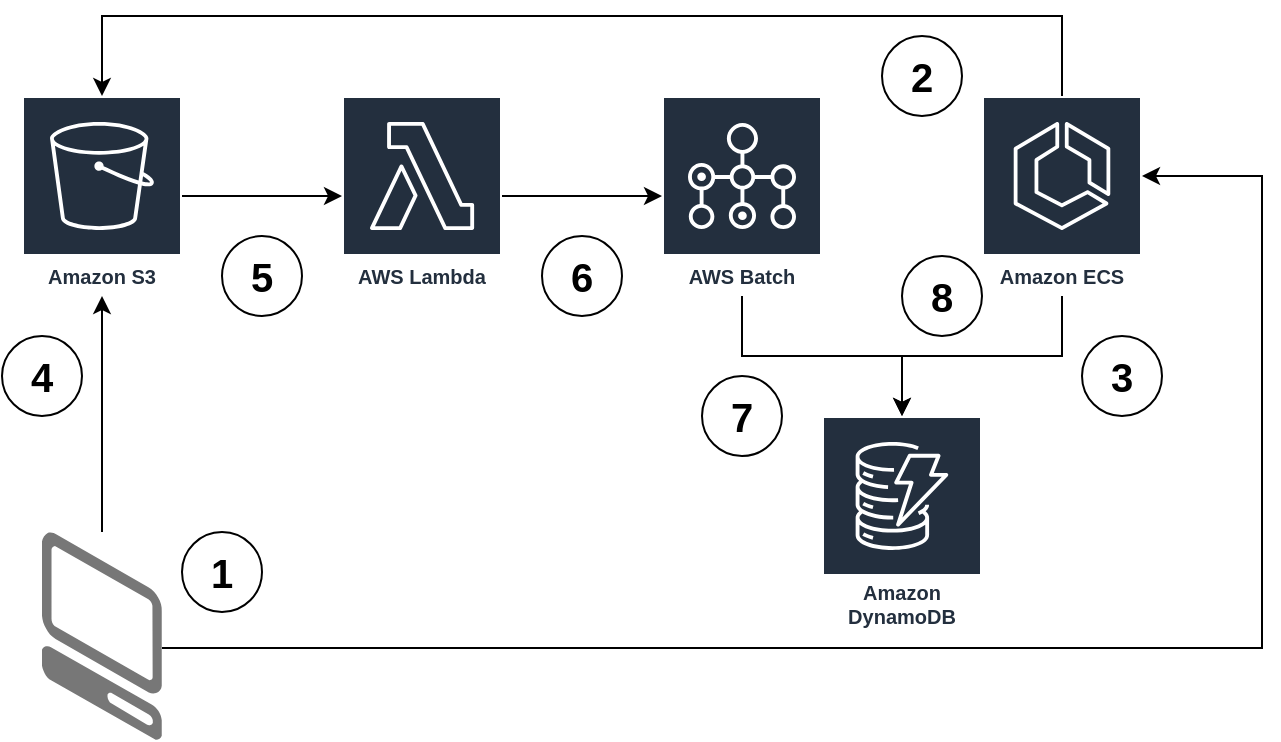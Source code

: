 <mxfile version="10.6.6" type="device"><diagram id="X-tttKUtSVDutYRgsdBx" name="Page-1"><mxGraphModel dx="918" dy="727" grid="1" gridSize="10" guides="1" tooltips="1" connect="1" arrows="1" fold="1" page="1" pageScale="1" pageWidth="850" pageHeight="1100" math="0" shadow="0"><root><mxCell id="0"/><mxCell id="1" parent="0"/><mxCell id="IfIoxt5axURX3jCZi2IF-7" value="" style="edgeStyle=orthogonalEdgeStyle;rounded=0;orthogonalLoop=1;jettySize=auto;html=1;" edge="1" parent="1" source="IfIoxt5axURX3jCZi2IF-1" target="IfIoxt5axURX3jCZi2IF-2"><mxGeometry relative="1" as="geometry"/></mxCell><mxCell id="IfIoxt5axURX3jCZi2IF-1" value="Amazon S3" style="outlineConnect=0;fontColor=#232F3E;gradientColor=none;strokeColor=#ffffff;fillColor=#232F3E;dashed=0;verticalLabelPosition=middle;verticalAlign=bottom;align=center;html=1;whiteSpace=wrap;fontSize=10;fontStyle=1;spacing=3;shape=mxgraph.aws4.productIcon;prIcon=mxgraph.aws4.s3;" vertex="1" parent="1"><mxGeometry x="40" y="120" width="80" height="100" as="geometry"/></mxCell><mxCell id="IfIoxt5axURX3jCZi2IF-8" value="" style="edgeStyle=orthogonalEdgeStyle;rounded=0;orthogonalLoop=1;jettySize=auto;html=1;" edge="1" parent="1" source="IfIoxt5axURX3jCZi2IF-2" target="IfIoxt5axURX3jCZi2IF-3"><mxGeometry relative="1" as="geometry"/></mxCell><mxCell id="IfIoxt5axURX3jCZi2IF-2" value="AWS Lambda" style="outlineConnect=0;fontColor=#232F3E;gradientColor=none;strokeColor=#ffffff;fillColor=#232F3E;dashed=0;verticalLabelPosition=middle;verticalAlign=bottom;align=center;html=1;whiteSpace=wrap;fontSize=10;fontStyle=1;spacing=3;shape=mxgraph.aws4.productIcon;prIcon=mxgraph.aws4.lambda;" vertex="1" parent="1"><mxGeometry x="200" y="120" width="80" height="100" as="geometry"/></mxCell><mxCell id="IfIoxt5axURX3jCZi2IF-11" value="" style="edgeStyle=orthogonalEdgeStyle;rounded=0;orthogonalLoop=1;jettySize=auto;html=1;" edge="1" parent="1" source="IfIoxt5axURX3jCZi2IF-3" target="IfIoxt5axURX3jCZi2IF-5"><mxGeometry relative="1" as="geometry"><mxPoint x="400" y="300" as="targetPoint"/></mxGeometry></mxCell><mxCell id="IfIoxt5axURX3jCZi2IF-3" value="AWS Batch" style="outlineConnect=0;fontColor=#232F3E;gradientColor=none;strokeColor=#ffffff;fillColor=#232F3E;dashed=0;verticalLabelPosition=middle;verticalAlign=bottom;align=center;html=1;whiteSpace=wrap;fontSize=10;fontStyle=1;spacing=3;shape=mxgraph.aws4.productIcon;prIcon=mxgraph.aws4.batch;" vertex="1" parent="1"><mxGeometry x="360" y="120" width="80" height="100" as="geometry"/></mxCell><mxCell id="IfIoxt5axURX3jCZi2IF-13" value="" style="edgeStyle=orthogonalEdgeStyle;rounded=0;orthogonalLoop=1;jettySize=auto;html=1;" edge="1" parent="1" source="IfIoxt5axURX3jCZi2IF-4" target="IfIoxt5axURX3jCZi2IF-5"><mxGeometry relative="1" as="geometry"><mxPoint x="560" y="330" as="targetPoint"/></mxGeometry></mxCell><mxCell id="IfIoxt5axURX3jCZi2IF-20" value="" style="edgeStyle=orthogonalEdgeStyle;rounded=0;orthogonalLoop=1;jettySize=auto;html=1;" edge="1" parent="1" source="IfIoxt5axURX3jCZi2IF-4" target="IfIoxt5axURX3jCZi2IF-1"><mxGeometry relative="1" as="geometry"><mxPoint x="560" y="40" as="targetPoint"/><Array as="points"><mxPoint x="560" y="80"/><mxPoint x="80" y="80"/></Array></mxGeometry></mxCell><mxCell id="IfIoxt5axURX3jCZi2IF-4" value="Amazon ECS" style="outlineConnect=0;fontColor=#232F3E;gradientColor=none;strokeColor=#ffffff;fillColor=#232F3E;dashed=0;verticalLabelPosition=middle;verticalAlign=bottom;align=center;html=1;whiteSpace=wrap;fontSize=10;fontStyle=1;spacing=3;shape=mxgraph.aws4.productIcon;prIcon=mxgraph.aws4.ecs;" vertex="1" parent="1"><mxGeometry x="520" y="120" width="80" height="100" as="geometry"/></mxCell><mxCell id="IfIoxt5axURX3jCZi2IF-5" value="Amazon DynamoDB" style="outlineConnect=0;fontColor=#232F3E;gradientColor=none;strokeColor=#ffffff;fillColor=#232F3E;dashed=0;verticalLabelPosition=middle;verticalAlign=bottom;align=center;html=1;whiteSpace=wrap;fontSize=10;fontStyle=1;spacing=3;shape=mxgraph.aws4.productIcon;prIcon=mxgraph.aws4.dynamodb;" vertex="1" parent="1"><mxGeometry x="440" y="280" width="80" height="110" as="geometry"/></mxCell><mxCell id="IfIoxt5axURX3jCZi2IF-16" value="" style="edgeStyle=orthogonalEdgeStyle;rounded=0;orthogonalLoop=1;jettySize=auto;html=1;" edge="1" parent="1" source="IfIoxt5axURX3jCZi2IF-15" target="IfIoxt5axURX3jCZi2IF-1"><mxGeometry relative="1" as="geometry"/></mxCell><mxCell id="IfIoxt5axURX3jCZi2IF-18" value="" style="edgeStyle=orthogonalEdgeStyle;rounded=0;orthogonalLoop=1;jettySize=auto;html=1;" edge="1" parent="1" target="IfIoxt5axURX3jCZi2IF-4"><mxGeometry relative="1" as="geometry"><mxPoint x="110" y="396" as="sourcePoint"/><mxPoint x="600" y="146" as="targetPoint"/><Array as="points"><mxPoint x="660" y="396"/><mxPoint x="660" y="160"/></Array></mxGeometry></mxCell><mxCell id="IfIoxt5axURX3jCZi2IF-15" value="" style="verticalLabelPosition=bottom;html=1;verticalAlign=top;strokeWidth=1;align=center;outlineConnect=0;dashed=0;outlineConnect=0;shape=mxgraph.aws3d.client;aspect=fixed;strokeColor=none;fillColor=#777777;" vertex="1" parent="1"><mxGeometry x="50" y="338" width="60" height="104" as="geometry"/></mxCell><mxCell id="IfIoxt5axURX3jCZi2IF-21" value="&lt;b&gt;&lt;font style=&quot;font-size: 20px&quot;&gt;1&lt;/font&gt;&lt;/b&gt;" style="ellipse;whiteSpace=wrap;html=1;aspect=fixed;" vertex="1" parent="1"><mxGeometry x="120" y="338" width="40" height="40" as="geometry"/></mxCell><mxCell id="IfIoxt5axURX3jCZi2IF-22" value="&lt;b&gt;&lt;font style=&quot;font-size: 20px&quot;&gt;2&lt;/font&gt;&lt;/b&gt;" style="ellipse;whiteSpace=wrap;html=1;aspect=fixed;" vertex="1" parent="1"><mxGeometry x="470" y="90" width="40" height="40" as="geometry"/></mxCell><mxCell id="IfIoxt5axURX3jCZi2IF-23" value="&lt;b&gt;&lt;font style=&quot;font-size: 20px&quot;&gt;4&lt;/font&gt;&lt;/b&gt;" style="ellipse;whiteSpace=wrap;html=1;aspect=fixed;" vertex="1" parent="1"><mxGeometry x="30" y="240" width="40" height="40" as="geometry"/></mxCell><mxCell id="IfIoxt5axURX3jCZi2IF-24" value="&lt;b&gt;&lt;font style=&quot;font-size: 20px&quot;&gt;5&lt;/font&gt;&lt;/b&gt;" style="ellipse;whiteSpace=wrap;html=1;aspect=fixed;" vertex="1" parent="1"><mxGeometry x="140" y="190" width="40" height="40" as="geometry"/></mxCell><mxCell id="IfIoxt5axURX3jCZi2IF-25" value="&lt;b&gt;&lt;font style=&quot;font-size: 20px&quot;&gt;6&lt;/font&gt;&lt;/b&gt;" style="ellipse;whiteSpace=wrap;html=1;aspect=fixed;" vertex="1" parent="1"><mxGeometry x="300" y="190" width="40" height="40" as="geometry"/></mxCell><mxCell id="IfIoxt5axURX3jCZi2IF-26" value="&lt;b&gt;&lt;font style=&quot;font-size: 20px&quot;&gt;3&lt;/font&gt;&lt;/b&gt;" style="ellipse;whiteSpace=wrap;html=1;aspect=fixed;" vertex="1" parent="1"><mxGeometry x="570" y="240" width="40" height="40" as="geometry"/></mxCell><mxCell id="IfIoxt5axURX3jCZi2IF-27" value="&lt;b&gt;&lt;font style=&quot;font-size: 20px&quot;&gt;7&lt;/font&gt;&lt;/b&gt;" style="ellipse;whiteSpace=wrap;html=1;aspect=fixed;" vertex="1" parent="1"><mxGeometry x="380" y="260" width="40" height="40" as="geometry"/></mxCell><mxCell id="IfIoxt5axURX3jCZi2IF-28" value="&lt;b&gt;&lt;font style=&quot;font-size: 20px&quot;&gt;8&lt;/font&gt;&lt;/b&gt;" style="ellipse;whiteSpace=wrap;html=1;aspect=fixed;" vertex="1" parent="1"><mxGeometry x="480" y="200" width="40" height="40" as="geometry"/></mxCell></root></mxGraphModel></diagram></mxfile>